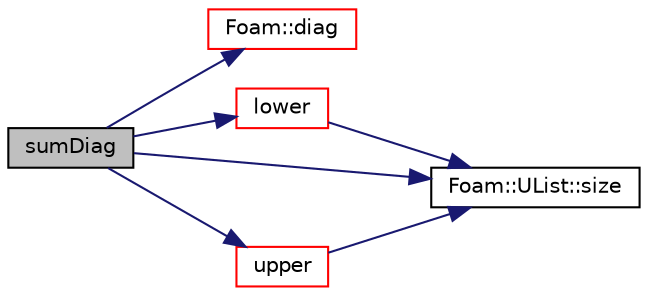 digraph "sumDiag"
{
  bgcolor="transparent";
  edge [fontname="Helvetica",fontsize="10",labelfontname="Helvetica",labelfontsize="10"];
  node [fontname="Helvetica",fontsize="10",shape=record];
  rankdir="LR";
  Node854 [label="sumDiag",height=0.2,width=0.4,color="black", fillcolor="grey75", style="filled", fontcolor="black"];
  Node854 -> Node855 [color="midnightblue",fontsize="10",style="solid",fontname="Helvetica"];
  Node855 [label="Foam::diag",height=0.2,width=0.4,color="red",URL="$a21851.html#a8cdb0ba0633c91ed7041368519cd217c"];
  Node854 -> Node860 [color="midnightblue",fontsize="10",style="solid",fontname="Helvetica"];
  Node860 [label="lower",height=0.2,width=0.4,color="red",URL="$a28105.html#aed8d4c3b9386a81ed7ff9f44cb736255"];
  Node860 -> Node863 [color="midnightblue",fontsize="10",style="solid",fontname="Helvetica"];
  Node863 [label="Foam::UList::size",height=0.2,width=0.4,color="black",URL="$a26837.html#a47b3bf30da1eb3ab8076b5fbe00e0494",tooltip="Return the number of elements in the UList. "];
  Node854 -> Node863 [color="midnightblue",fontsize="10",style="solid",fontname="Helvetica"];
  Node854 -> Node864 [color="midnightblue",fontsize="10",style="solid",fontname="Helvetica"];
  Node864 [label="upper",height=0.2,width=0.4,color="red",URL="$a28105.html#a53e005fd695b53bc8dd07c670f533b39"];
  Node864 -> Node863 [color="midnightblue",fontsize="10",style="solid",fontname="Helvetica"];
}
